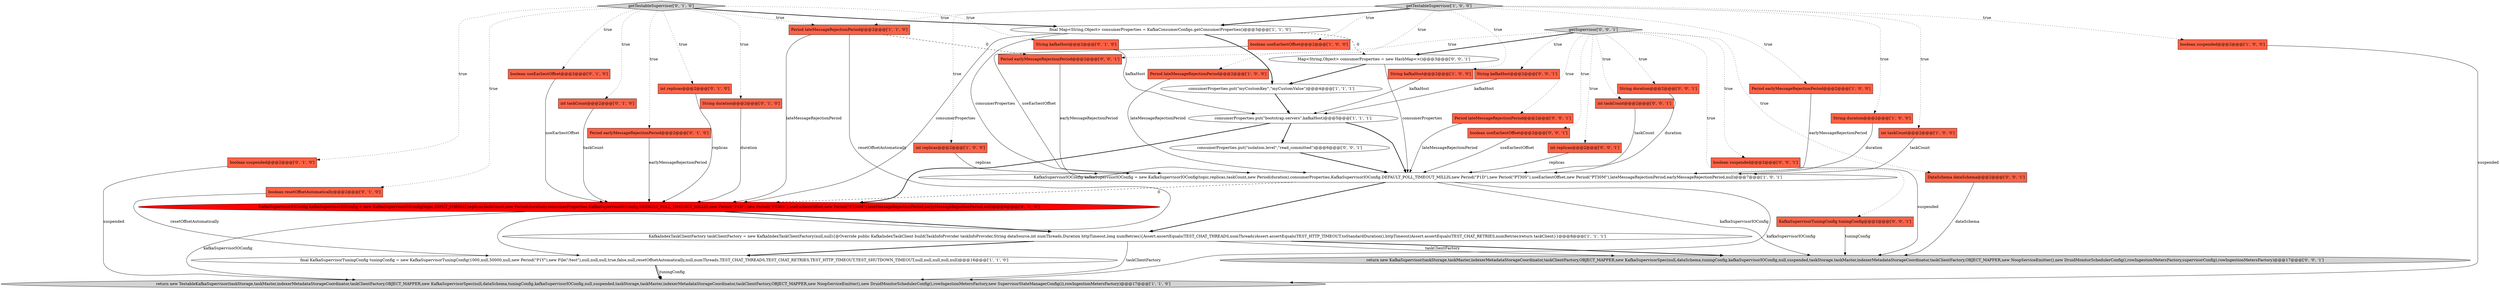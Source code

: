 digraph {
10 [style = filled, label = "final KafkaSupervisorTuningConfig tuningConfig = new KafkaSupervisorTuningConfig(1000,null,50000,null,new Period(\"P1Y\"),new File(\"/test\"),null,null,null,true,false,null,resetOffsetAutomatically,null,numThreads,TEST_CHAT_THREADS,TEST_CHAT_RETRIES,TEST_HTTP_TIMEOUT,TEST_SHUTDOWN_TIMEOUT,null,null,null,null,null)@@@16@@@['1', '1', '0']", fillcolor = white, shape = ellipse image = "AAA0AAABBB1BBB"];
19 [style = filled, label = "int taskCount@@@2@@@['0', '1', '0']", fillcolor = tomato, shape = box image = "AAA0AAABBB2BBB"];
2 [style = filled, label = "boolean suspended@@@2@@@['1', '0', '0']", fillcolor = tomato, shape = box image = "AAA0AAABBB1BBB"];
22 [style = filled, label = "Period earlyMessageRejectionPeriod@@@2@@@['0', '1', '0']", fillcolor = tomato, shape = box image = "AAA0AAABBB2BBB"];
34 [style = filled, label = "Map<String,Object> consumerProperties = new HashMap<>()@@@3@@@['0', '0', '1']", fillcolor = white, shape = ellipse image = "AAA0AAABBB3BBB"];
12 [style = filled, label = "consumerProperties.put(\"bootstrap.servers\",kafkaHost)@@@5@@@['1', '1', '1']", fillcolor = white, shape = ellipse image = "AAA0AAABBB1BBB"];
17 [style = filled, label = "boolean suspended@@@2@@@['0', '1', '0']", fillcolor = tomato, shape = box image = "AAA0AAABBB2BBB"];
26 [style = filled, label = "getTestableSupervisor['0', '1', '0']", fillcolor = lightgray, shape = diamond image = "AAA0AAABBB2BBB"];
31 [style = filled, label = "int taskCount@@@2@@@['0', '0', '1']", fillcolor = tomato, shape = box image = "AAA0AAABBB3BBB"];
36 [style = filled, label = "KafkaSupervisorTuningConfig tuningConfig@@@2@@@['0', '0', '1']", fillcolor = tomato, shape = box image = "AAA0AAABBB3BBB"];
13 [style = filled, label = "Period lateMessageRejectionPeriod@@@2@@@['1', '1', '0']", fillcolor = tomato, shape = box image = "AAA0AAABBB1BBB"];
0 [style = filled, label = "String duration@@@2@@@['1', '0', '0']", fillcolor = tomato, shape = box image = "AAA0AAABBB1BBB"];
40 [style = filled, label = "getSupervisor['0', '0', '1']", fillcolor = lightgray, shape = diamond image = "AAA0AAABBB3BBB"];
37 [style = filled, label = "String kafkaHost@@@2@@@['0', '0', '1']", fillcolor = tomato, shape = box image = "AAA0AAABBB3BBB"];
5 [style = filled, label = "String kafkaHost@@@2@@@['1', '0', '0']", fillcolor = tomato, shape = box image = "AAA0AAABBB1BBB"];
20 [style = filled, label = "boolean resetOffsetAutomatically@@@2@@@['0', '1', '0']", fillcolor = tomato, shape = box image = "AAA0AAABBB2BBB"];
38 [style = filled, label = "Period earlyMessageRejectionPeriod@@@2@@@['0', '0', '1']", fillcolor = tomato, shape = box image = "AAA0AAABBB3BBB"];
30 [style = filled, label = "Period lateMessageRejectionPeriod@@@2@@@['0', '0', '1']", fillcolor = tomato, shape = box image = "AAA0AAABBB3BBB"];
27 [style = filled, label = "boolean suspended@@@2@@@['0', '0', '1']", fillcolor = tomato, shape = box image = "AAA0AAABBB3BBB"];
8 [style = filled, label = "int taskCount@@@2@@@['1', '0', '0']", fillcolor = tomato, shape = box image = "AAA0AAABBB1BBB"];
33 [style = filled, label = "boolean useEarliestOffset@@@2@@@['0', '0', '1']", fillcolor = tomato, shape = box image = "AAA0AAABBB3BBB"];
9 [style = filled, label = "final Map<String,Object> consumerProperties = KafkaConsumerConfigs.getConsumerProperties()@@@3@@@['1', '1', '0']", fillcolor = white, shape = ellipse image = "AAA0AAABBB1BBB"];
3 [style = filled, label = "getTestableSupervisor['1', '0', '0']", fillcolor = lightgray, shape = diamond image = "AAA0AAABBB1BBB"];
18 [style = filled, label = "KafkaSupervisorIOConfig kafkaSupervisorIOConfig = new KafkaSupervisorIOConfig(topic,INPUT_FORMAT,replicas,taskCount,new Period(duration),consumerProperties,KafkaSupervisorIOConfig.DEFAULT_POLL_TIMEOUT_MILLIS,new Period(\"P1D\"),new Period(\"PT30S\"),useEarliestOffset,new Period(\"PT30M\"),lateMessageRejectionPeriod,earlyMessageRejectionPeriod,null)@@@6@@@['0', '1', '0']", fillcolor = red, shape = ellipse image = "AAA1AAABBB2BBB"];
15 [style = filled, label = "KafkaIndexTaskClientFactory taskClientFactory = new KafkaIndexTaskClientFactory(null,null){@Override public KafkaIndexTaskClient build(TaskInfoProvider taskInfoProvider,String dataSource,int numThreads,Duration httpTimeout,long numRetries){Assert.assertEquals(TEST_CHAT_THREADS,numThreads)Assert.assertEquals(TEST_HTTP_TIMEOUT.toStandardDuration(),httpTimeout)Assert.assertEquals(TEST_CHAT_RETRIES,numRetries)return taskClient}}@@@8@@@['1', '1', '1']", fillcolor = white, shape = ellipse image = "AAA0AAABBB1BBB"];
16 [style = filled, label = "return new TestableKafkaSupervisor(taskStorage,taskMaster,indexerMetadataStorageCoordinator,taskClientFactory,OBJECT_MAPPER,new KafkaSupervisorSpec(null,dataSchema,tuningConfig,kafkaSupervisorIOConfig,null,suspended,taskStorage,taskMaster,indexerMetadataStorageCoordinator,taskClientFactory,OBJECT_MAPPER,new NoopServiceEmitter(),new DruidMonitorSchedulerConfig(),rowIngestionMetersFactory,new SupervisorStateManagerConfig()),rowIngestionMetersFactory)@@@17@@@['1', '1', '0']", fillcolor = lightgray, shape = ellipse image = "AAA0AAABBB1BBB"];
21 [style = filled, label = "String kafkaHost@@@2@@@['0', '1', '0']", fillcolor = tomato, shape = box image = "AAA0AAABBB2BBB"];
32 [style = filled, label = "int replicas@@@2@@@['0', '0', '1']", fillcolor = tomato, shape = box image = "AAA0AAABBB3BBB"];
1 [style = filled, label = "int replicas@@@2@@@['1', '0', '0']", fillcolor = tomato, shape = box image = "AAA0AAABBB1BBB"];
6 [style = filled, label = "boolean useEarliestOffset@@@2@@@['1', '0', '0']", fillcolor = tomato, shape = box image = "AAA0AAABBB1BBB"];
25 [style = filled, label = "boolean useEarliestOffset@@@2@@@['0', '1', '0']", fillcolor = tomato, shape = box image = "AAA0AAABBB2BBB"];
35 [style = filled, label = "return new KafkaSupervisor(taskStorage,taskMaster,indexerMetadataStorageCoordinator,taskClientFactory,OBJECT_MAPPER,new KafkaSupervisorSpec(null,dataSchema,tuningConfig,kafkaSupervisorIOConfig,null,suspended,taskStorage,taskMaster,indexerMetadataStorageCoordinator,taskClientFactory,OBJECT_MAPPER,new NoopServiceEmitter(),new DruidMonitorSchedulerConfig(),rowIngestionMetersFactory,supervisorConfig),rowIngestionMetersFactory)@@@17@@@['0', '0', '1']", fillcolor = lightgray, shape = ellipse image = "AAA0AAABBB3BBB"];
39 [style = filled, label = "consumerProperties.put(\"isolation.level\",\"read_committed\")@@@6@@@['0', '0', '1']", fillcolor = white, shape = ellipse image = "AAA0AAABBB3BBB"];
11 [style = filled, label = "Period lateMessageRejectionPeriod@@@2@@@['1', '0', '0']", fillcolor = tomato, shape = box image = "AAA0AAABBB1BBB"];
29 [style = filled, label = "String duration@@@2@@@['0', '0', '1']", fillcolor = tomato, shape = box image = "AAA0AAABBB3BBB"];
4 [style = filled, label = "Period earlyMessageRejectionPeriod@@@2@@@['1', '0', '0']", fillcolor = tomato, shape = box image = "AAA0AAABBB1BBB"];
14 [style = filled, label = "KafkaSupervisorIOConfig kafkaSupervisorIOConfig = new KafkaSupervisorIOConfig(topic,replicas,taskCount,new Period(duration),consumerProperties,KafkaSupervisorIOConfig.DEFAULT_POLL_TIMEOUT_MILLIS,new Period(\"P1D\"),new Period(\"PT30S\"),useEarliestOffset,new Period(\"PT30M\"),lateMessageRejectionPeriod,earlyMessageRejectionPeriod,null)@@@7@@@['1', '0', '1']", fillcolor = white, shape = ellipse image = "AAA0AAABBB1BBB"];
23 [style = filled, label = "int replicas@@@2@@@['0', '1', '0']", fillcolor = tomato, shape = box image = "AAA0AAABBB2BBB"];
7 [style = filled, label = "consumerProperties.put(\"myCustomKey\",\"myCustomValue\")@@@4@@@['1', '1', '1']", fillcolor = white, shape = ellipse image = "AAA0AAABBB1BBB"];
28 [style = filled, label = "DataSchema dataSchema@@@2@@@['0', '0', '1']", fillcolor = tomato, shape = box image = "AAA0AAABBB3BBB"];
24 [style = filled, label = "String duration@@@2@@@['0', '1', '0']", fillcolor = tomato, shape = box image = "AAA0AAABBB2BBB"];
3->11 [style = dotted, label="true"];
9->14 [style = solid, label="consumerProperties"];
1->14 [style = solid, label="replicas"];
18->16 [style = solid, label="kafkaSupervisorIOConfig"];
15->10 [style = bold, label=""];
40->33 [style = dotted, label="true"];
19->18 [style = solid, label="taskCount"];
7->12 [style = bold, label=""];
26->25 [style = dotted, label="true"];
9->18 [style = solid, label="consumerProperties"];
30->14 [style = solid, label="lateMessageRejectionPeriod"];
13->10 [style = solid, label="resetOffsetAutomatically"];
5->12 [style = solid, label="kafkaHost"];
4->14 [style = solid, label="earlyMessageRejectionPeriod"];
37->12 [style = solid, label="kafkaHost"];
36->35 [style = solid, label="tuningConfig"];
18->15 [style = bold, label=""];
40->28 [style = dotted, label="true"];
13->38 [style = dashed, label="0"];
34->7 [style = bold, label=""];
39->14 [style = bold, label=""];
26->9 [style = bold, label=""];
3->4 [style = dotted, label="true"];
26->19 [style = dotted, label="true"];
21->12 [style = solid, label="kafkaHost"];
26->23 [style = dotted, label="true"];
17->16 [style = solid, label="suspended"];
40->34 [style = bold, label=""];
26->20 [style = dotted, label="true"];
13->18 [style = solid, label="lateMessageRejectionPeriod"];
38->14 [style = solid, label="earlyMessageRejectionPeriod"];
3->6 [style = dotted, label="true"];
9->7 [style = bold, label=""];
15->16 [style = solid, label="taskClientFactory"];
26->13 [style = dotted, label="true"];
26->22 [style = dotted, label="true"];
40->37 [style = dotted, label="true"];
40->36 [style = dotted, label="true"];
40->31 [style = dotted, label="true"];
34->14 [style = solid, label="consumerProperties"];
15->35 [style = bold, label=""];
2->16 [style = solid, label="suspended"];
40->38 [style = dotted, label="true"];
15->35 [style = solid, label="taskClientFactory"];
14->16 [style = solid, label="kafkaSupervisorIOConfig"];
40->29 [style = dotted, label="true"];
9->34 [style = dashed, label="0"];
20->10 [style = solid, label="resetOffsetAutomatically"];
31->14 [style = solid, label="taskCount"];
14->35 [style = solid, label="kafkaSupervisorIOConfig"];
3->9 [style = bold, label=""];
22->18 [style = solid, label="earlyMessageRejectionPeriod"];
11->14 [style = solid, label="lateMessageRejectionPeriod"];
33->14 [style = solid, label="useEarliestOffset"];
3->5 [style = dotted, label="true"];
32->14 [style = solid, label="replicas"];
6->14 [style = solid, label="useEarliestOffset"];
10->16 [style = bold, label=""];
10->16 [style = solid, label="tuningConfig"];
26->21 [style = dotted, label="true"];
26->17 [style = dotted, label="true"];
26->24 [style = dotted, label="true"];
40->30 [style = dotted, label="true"];
12->14 [style = bold, label=""];
12->18 [style = bold, label=""];
23->18 [style = solid, label="replicas"];
27->35 [style = solid, label="suspended"];
28->35 [style = solid, label="dataSchema"];
3->0 [style = dotted, label="true"];
14->15 [style = bold, label=""];
12->39 [style = bold, label=""];
40->27 [style = dotted, label="true"];
14->18 [style = dashed, label="0"];
29->14 [style = solid, label="duration"];
3->8 [style = dotted, label="true"];
25->18 [style = solid, label="useEarliestOffset"];
8->14 [style = solid, label="taskCount"];
3->1 [style = dotted, label="true"];
40->32 [style = dotted, label="true"];
3->13 [style = dotted, label="true"];
3->2 [style = dotted, label="true"];
0->14 [style = solid, label="duration"];
24->18 [style = solid, label="duration"];
}
